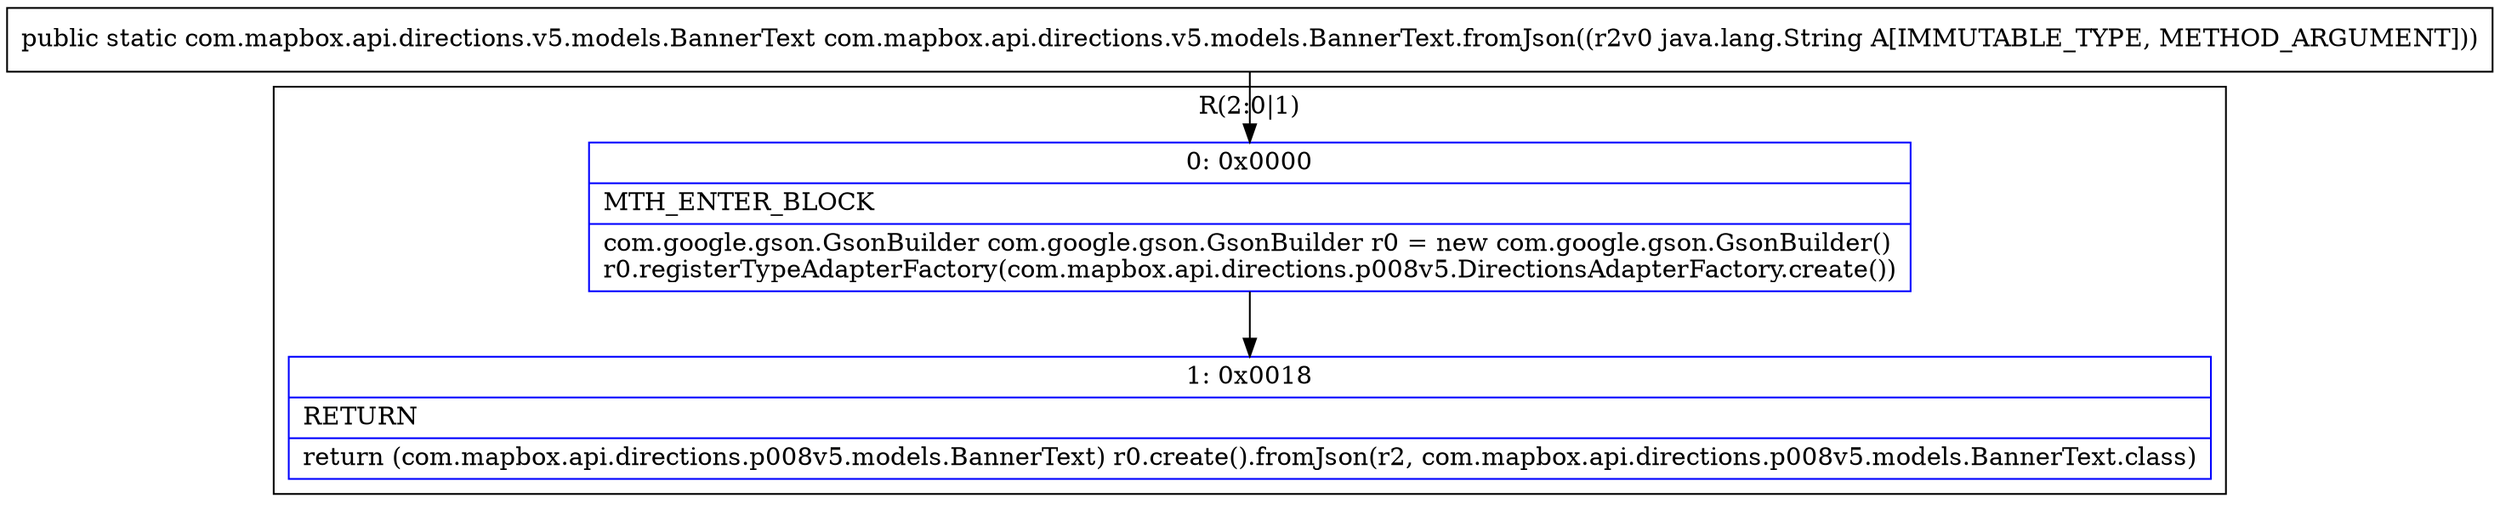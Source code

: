 digraph "CFG forcom.mapbox.api.directions.v5.models.BannerText.fromJson(Ljava\/lang\/String;)Lcom\/mapbox\/api\/directions\/v5\/models\/BannerText;" {
subgraph cluster_Region_566179425 {
label = "R(2:0|1)";
node [shape=record,color=blue];
Node_0 [shape=record,label="{0\:\ 0x0000|MTH_ENTER_BLOCK\l|com.google.gson.GsonBuilder com.google.gson.GsonBuilder r0 = new com.google.gson.GsonBuilder()\lr0.registerTypeAdapterFactory(com.mapbox.api.directions.p008v5.DirectionsAdapterFactory.create())\l}"];
Node_1 [shape=record,label="{1\:\ 0x0018|RETURN\l|return (com.mapbox.api.directions.p008v5.models.BannerText) r0.create().fromJson(r2, com.mapbox.api.directions.p008v5.models.BannerText.class)\l}"];
}
MethodNode[shape=record,label="{public static com.mapbox.api.directions.v5.models.BannerText com.mapbox.api.directions.v5.models.BannerText.fromJson((r2v0 java.lang.String A[IMMUTABLE_TYPE, METHOD_ARGUMENT])) }"];
MethodNode -> Node_0;
Node_0 -> Node_1;
}

